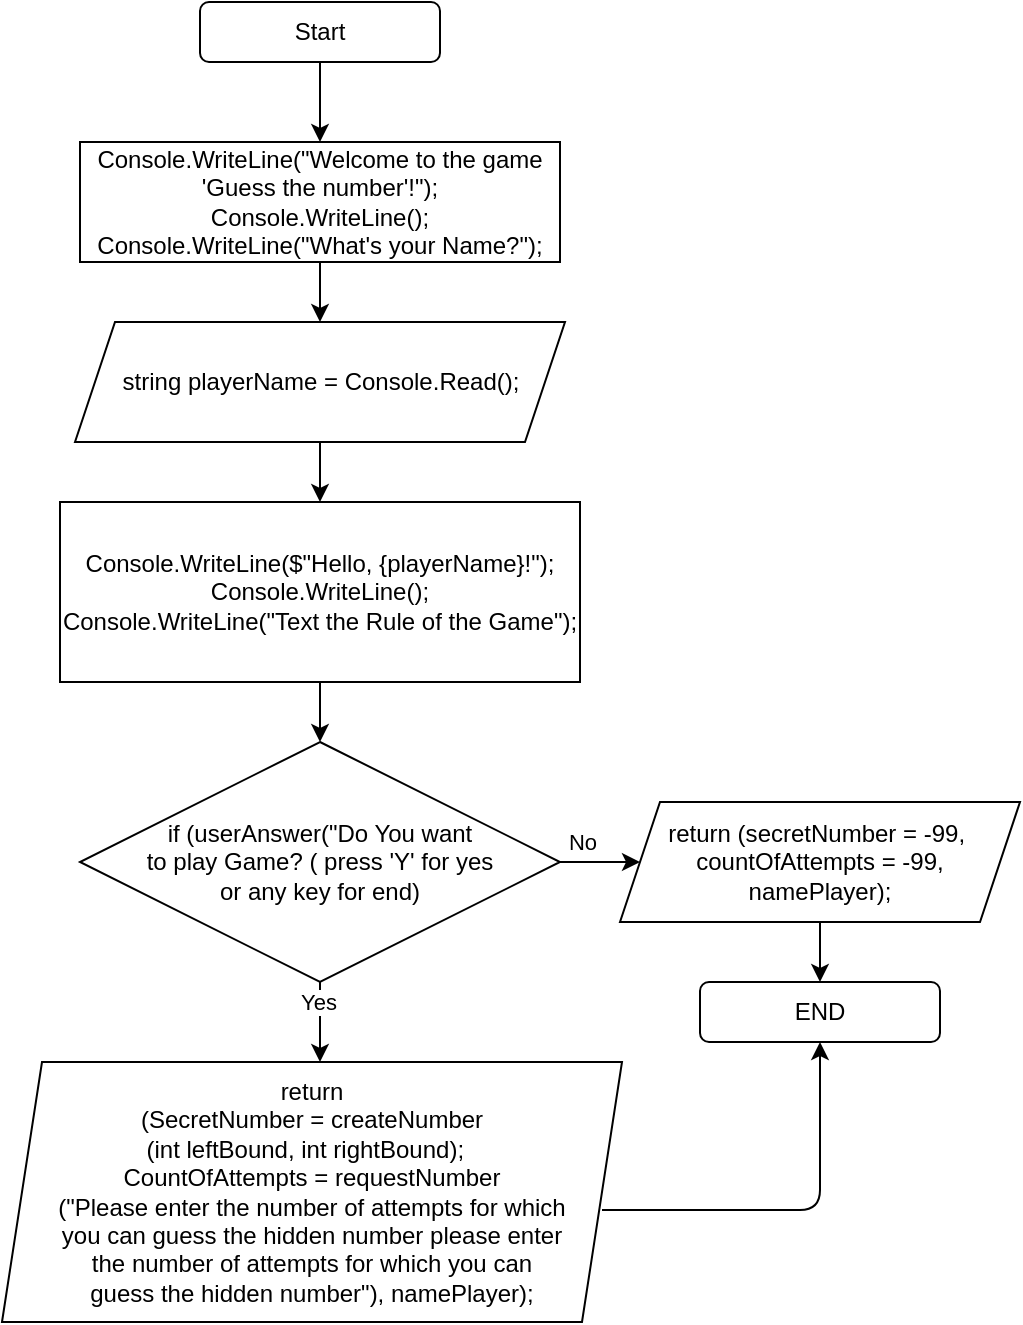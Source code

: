 <mxfile>
    <diagram id="BYTQIHUX-2Bkw9GfKj4o" name="Страница 1">
        <mxGraphModel dx="698" dy="407" grid="1" gridSize="10" guides="1" tooltips="1" connect="1" arrows="1" fold="1" page="1" pageScale="1" pageWidth="827" pageHeight="1169" math="0" shadow="0">
            <root>
                <mxCell id="0"/>
                <mxCell id="1" parent="0"/>
                <mxCell id="7" style="edgeStyle=none;html=1;" edge="1" parent="1" source="2" target="4">
                    <mxGeometry relative="1" as="geometry"/>
                </mxCell>
                <mxCell id="2" value="Start" style="rounded=1;whiteSpace=wrap;html=1;" vertex="1" parent="1">
                    <mxGeometry x="319" y="240" width="120" height="30" as="geometry"/>
                </mxCell>
                <mxCell id="3" value="" style="rounded=0;whiteSpace=wrap;html=1;" vertex="1" parent="1">
                    <mxGeometry x="319" y="310" width="120" height="60" as="geometry"/>
                </mxCell>
                <mxCell id="8" style="edgeStyle=none;html=1;entryX=0.5;entryY=0;entryDx=0;entryDy=0;" edge="1" parent="1" source="4" target="5">
                    <mxGeometry relative="1" as="geometry"/>
                </mxCell>
                <mxCell id="4" value="Console.WriteLine(&quot;Welcome to the game '&lt;span class=&quot;VIiyi&quot; lang=&quot;en&quot;&gt;Guess the number'!&quot;);&lt;br&gt;Console.WriteLine(&lt;span class=&quot;VIiyi&quot; lang=&quot;en&quot;&gt;);&lt;br&gt;&lt;/span&gt;Console.WriteLine(&quot;What's your Name?&lt;span class=&quot;VIiyi&quot; lang=&quot;en&quot;&gt;&quot;);&lt;/span&gt;&lt;br&gt;&lt;/span&gt;" style="rounded=0;whiteSpace=wrap;html=1;" vertex="1" parent="1">
                    <mxGeometry x="259" y="310" width="240" height="60" as="geometry"/>
                </mxCell>
                <mxCell id="9" style="edgeStyle=none;html=1;entryX=0.5;entryY=0;entryDx=0;entryDy=0;" edge="1" parent="1" source="5" target="6">
                    <mxGeometry relative="1" as="geometry"/>
                </mxCell>
                <mxCell id="5" value="string playerName = Console.Read();" style="shape=parallelogram;perimeter=parallelogramPerimeter;whiteSpace=wrap;html=1;fixedSize=1;" vertex="1" parent="1">
                    <mxGeometry x="256.5" y="400" width="245" height="60" as="geometry"/>
                </mxCell>
                <mxCell id="6" value="&lt;span&gt;Console.WriteLine($&quot;Hello, {&lt;/span&gt;playerName&lt;span&gt;}!&lt;/span&gt;&lt;span class=&quot;VIiyi&quot; lang=&quot;en&quot;&gt;&quot;);&lt;br&gt;Console.WriteLine(&lt;span class=&quot;VIiyi&quot; lang=&quot;en&quot;&gt;);&lt;br&gt;&lt;/span&gt;Console.WriteLine(&quot;Text the Rule of the Game&lt;span class=&quot;VIiyi&quot; lang=&quot;en&quot;&gt;&quot;);&lt;/span&gt;&lt;/span&gt;" style="rounded=0;whiteSpace=wrap;html=1;" vertex="1" parent="1">
                    <mxGeometry x="249" y="490" width="260" height="90" as="geometry"/>
                </mxCell>
                <mxCell id="10" style="edgeStyle=none;html=1;entryX=0.5;entryY=0;entryDx=0;entryDy=0;" edge="1" parent="1">
                    <mxGeometry relative="1" as="geometry">
                        <mxPoint x="379" y="580" as="sourcePoint"/>
                        <mxPoint x="379" y="610" as="targetPoint"/>
                    </mxGeometry>
                </mxCell>
                <mxCell id="14" style="edgeStyle=none;html=1;" edge="1" parent="1" source="13">
                    <mxGeometry relative="1" as="geometry">
                        <mxPoint x="539" y="670" as="targetPoint"/>
                    </mxGeometry>
                </mxCell>
                <mxCell id="17" value="No" style="edgeLabel;html=1;align=center;verticalAlign=middle;resizable=0;points=[];" vertex="1" connectable="0" parent="14">
                    <mxGeometry x="-0.583" relative="1" as="geometry">
                        <mxPoint x="2" y="-10" as="offset"/>
                    </mxGeometry>
                </mxCell>
                <mxCell id="15" style="edgeStyle=none;html=1;" edge="1" parent="1" source="13">
                    <mxGeometry relative="1" as="geometry">
                        <mxPoint x="379" y="770" as="targetPoint"/>
                    </mxGeometry>
                </mxCell>
                <mxCell id="16" value="Yes" style="edgeLabel;html=1;align=center;verticalAlign=middle;resizable=0;points=[];" vertex="1" connectable="0" parent="15">
                    <mxGeometry x="-0.5" y="-1" relative="1" as="geometry">
                        <mxPoint as="offset"/>
                    </mxGeometry>
                </mxCell>
                <mxCell id="13" value="if (userAnswer(&quot;Do You want &lt;br&gt;to play Game? ( press 'Y' for yes &lt;br&gt;or any key for end)" style="rhombus;whiteSpace=wrap;html=1;" vertex="1" parent="1">
                    <mxGeometry x="259" y="610" width="240" height="120" as="geometry"/>
                </mxCell>
                <mxCell id="19" style="edgeStyle=none;html=1;" edge="1" parent="1" source="18" target="20">
                    <mxGeometry relative="1" as="geometry">
                        <mxPoint x="629" y="730" as="targetPoint"/>
                    </mxGeometry>
                </mxCell>
                <mxCell id="18" value="&lt;font style=&quot;font-size: 12px&quot;&gt;return (s&lt;span style=&quot;background-color: rgb(255 , 255 , 255)&quot;&gt;ecretNumber = -99,&amp;nbsp;&lt;br&gt;&lt;/span&gt;&lt;span style=&quot;background-color: rgb(255 , 255 , 255)&quot;&gt;countOfAttempts = -99,&lt;br&gt;namePlayer);&lt;/span&gt;&lt;/font&gt;" style="shape=parallelogram;perimeter=parallelogramPerimeter;whiteSpace=wrap;html=1;fixedSize=1;" vertex="1" parent="1">
                    <mxGeometry x="529" y="640" width="200" height="60" as="geometry"/>
                </mxCell>
                <mxCell id="20" value="END" style="rounded=1;whiteSpace=wrap;html=1;" vertex="1" parent="1">
                    <mxGeometry x="569" y="730" width="120" height="30" as="geometry"/>
                </mxCell>
                <mxCell id="23" style="edgeStyle=none;html=1;entryX=0.5;entryY=1;entryDx=0;entryDy=0;" edge="1" parent="1" target="20">
                    <mxGeometry relative="1" as="geometry">
                        <mxPoint x="520" y="844" as="sourcePoint"/>
                        <Array as="points">
                            <mxPoint x="629" y="844"/>
                        </Array>
                    </mxGeometry>
                </mxCell>
                <mxCell id="21" value="&lt;font style=&quot;font-size: 12px&quot;&gt;&lt;span style=&quot;background-color: rgb(255 , 255 , 255)&quot;&gt;return &lt;br&gt;(SecretNumber =&amp;nbsp;&lt;/span&gt;&lt;span style=&quot;background-color: rgb(255 , 255 , 255)&quot;&gt;createNumber&lt;br&gt;(int leftBound, int rightBound);&amp;nbsp;&lt;/span&gt;&lt;span style=&quot;background-color: rgb(255 , 255 , 255)&quot;&gt;&amp;nbsp;&lt;br&gt;&lt;/span&gt;&lt;/font&gt;&lt;font style=&quot;font-size: 12px&quot;&gt;&lt;span style=&quot;background-color: rgb(255 , 255 , 255)&quot;&gt;CountOfAttempts =&amp;nbsp;&lt;/span&gt;&lt;span style=&quot;background-color: rgb(255 , 255 , 255)&quot;&gt;requestNumber&lt;br&gt;(&quot;P&lt;/span&gt;&lt;span class=&quot;VIiyi&quot; lang=&quot;en&quot;&gt;&lt;span class=&quot;JLqJ4b ChMk0b&quot;&gt;&lt;span&gt;lease enter the number of attempts for which &lt;br&gt;you can guess the hidden number&lt;/span&gt;&lt;/span&gt;&lt;/span&gt;&amp;nbsp;&lt;span class=&quot;VIiyi&quot; lang=&quot;en&quot;&gt;&lt;span class=&quot;JLqJ4b ChMk0b&quot;&gt;&lt;span&gt;please enter &lt;br&gt;the number of attempts for which you can &lt;br&gt;guess the hidden number&lt;/span&gt;&lt;/span&gt;&lt;/span&gt;&lt;span style=&quot;background-color: rgb(255 , 255 , 255)&quot;&gt;&quot;&lt;/span&gt;&lt;span style=&quot;background-color: rgb(255 , 255 , 255)&quot;&gt;),&amp;nbsp;&lt;/span&gt;&lt;span style=&quot;background-color: rgb(255 , 255 , 255)&quot;&gt;namePlayer)&lt;/span&gt;&lt;span style=&quot;background-color: rgb(255 , 255 , 255)&quot;&gt;;&lt;/span&gt;&lt;/font&gt;" style="shape=parallelogram;perimeter=parallelogramPerimeter;whiteSpace=wrap;html=1;fixedSize=1;" vertex="1" parent="1">
                    <mxGeometry x="220" y="770" width="310" height="130" as="geometry"/>
                </mxCell>
            </root>
        </mxGraphModel>
    </diagram>
</mxfile>